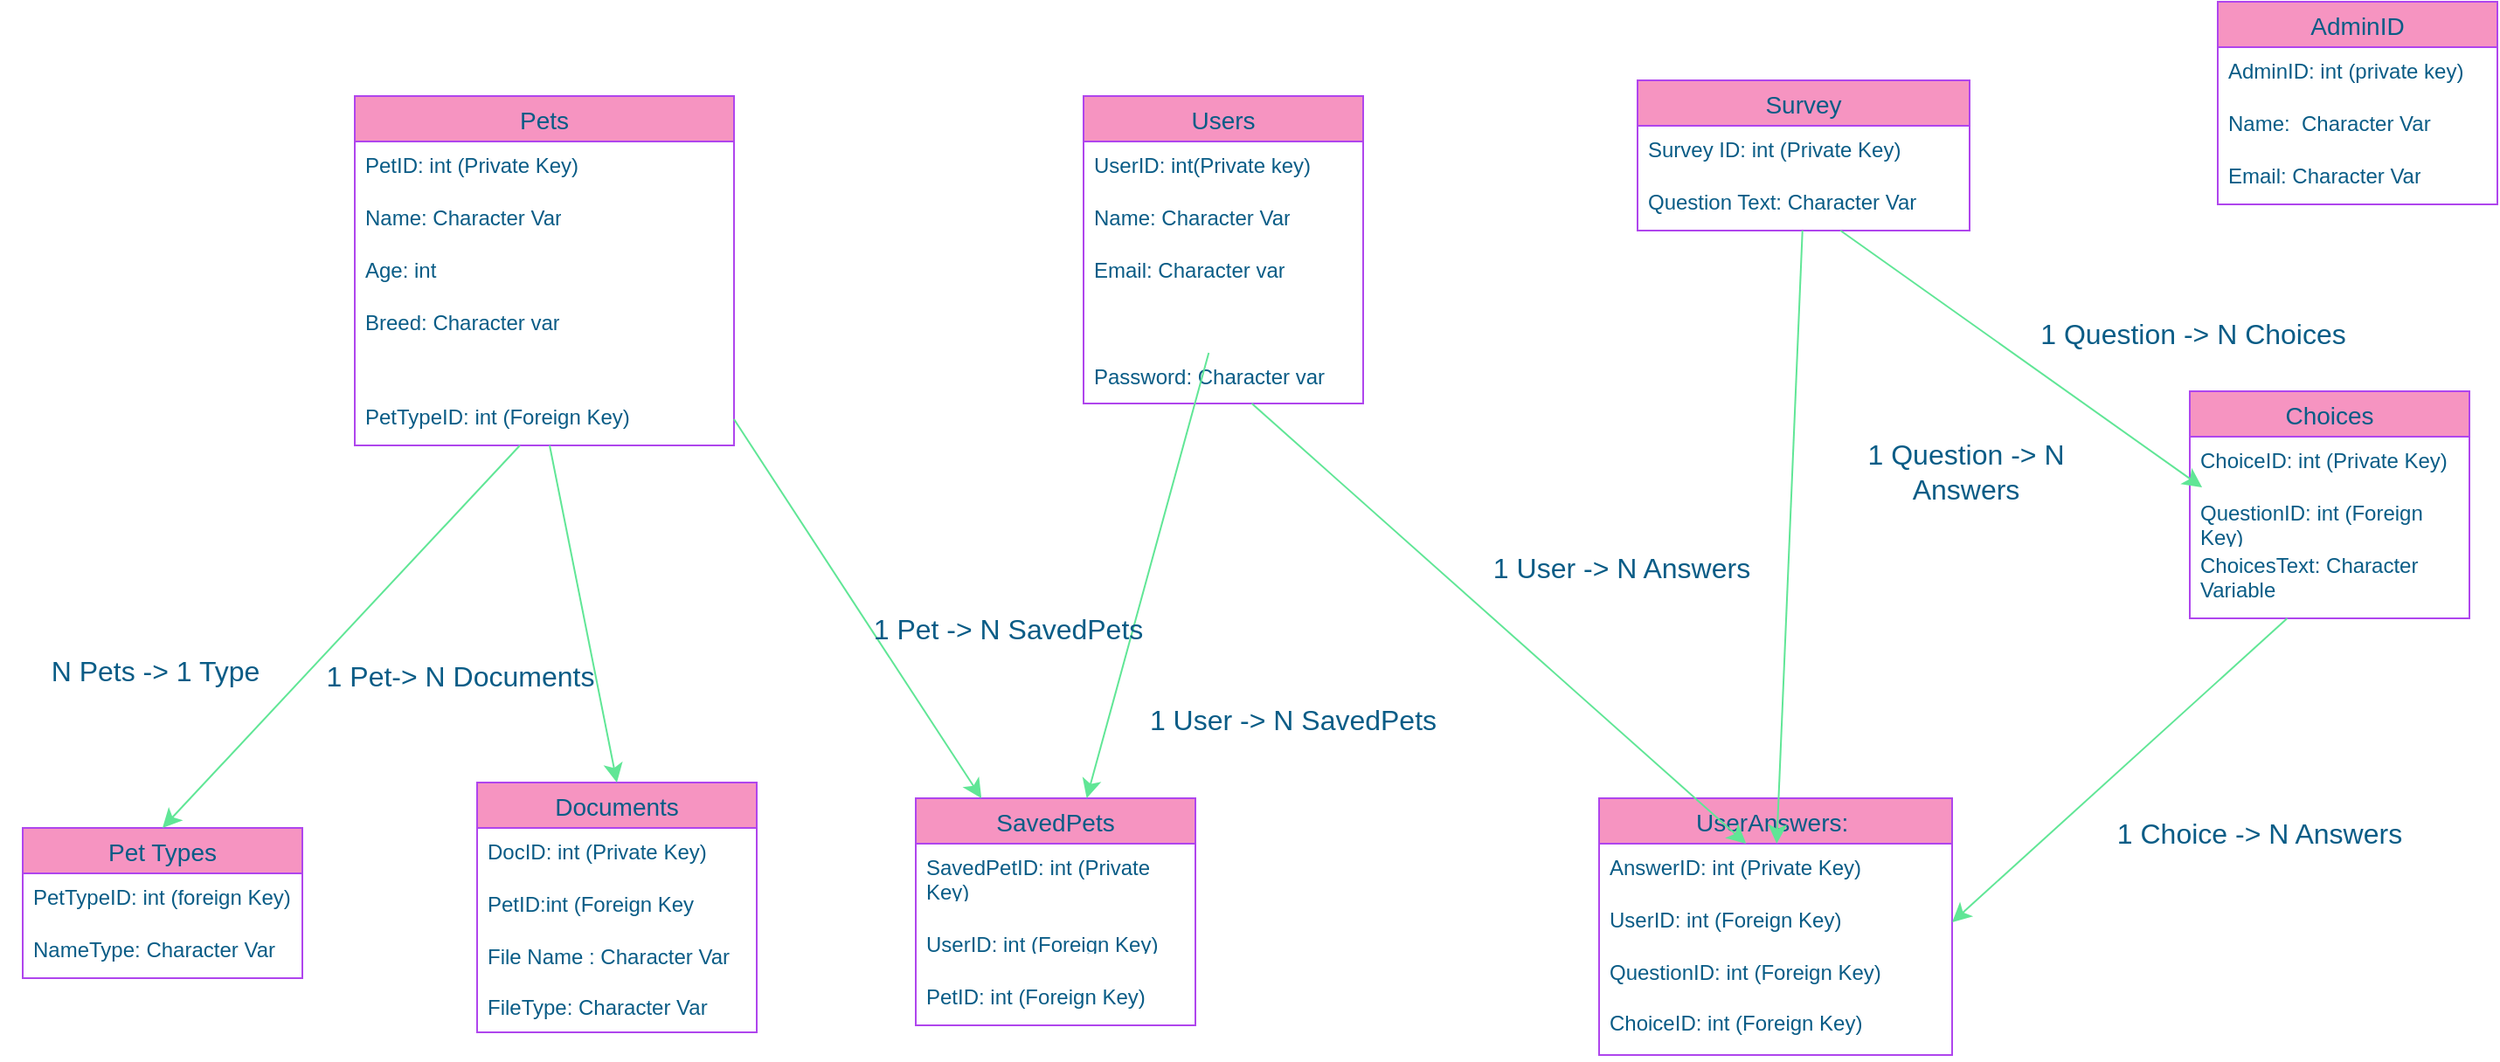 <mxfile version="26.2.5">
  <diagram name="Page-1" id="ZZi6Wik2rTdPUKv9NgyV">
    <mxGraphModel dx="1008" dy="1395" grid="0" gridSize="10" guides="1" tooltips="1" connect="1" arrows="1" fold="1" page="0" pageScale="1" pageWidth="850" pageHeight="1100" math="0" shadow="0">
      <root>
        <mxCell id="0" />
        <mxCell id="1" parent="0" />
        <mxCell id="9r3gIEYfl_OUOJbv-qVY-15" value="Users" style="swimlane;fontStyle=0;childLayout=stackLayout;horizontal=1;startSize=26;horizontalStack=0;resizeParent=1;resizeParentMax=0;resizeLast=0;collapsible=1;marginBottom=0;align=center;fontSize=14;labelBackgroundColor=none;fillColor=#F694C1;strokeColor=#AF45ED;fontColor=#095C86;" vertex="1" parent="1">
          <mxGeometry x="598" y="-141" width="160" height="176" as="geometry">
            <mxRectangle x="-6" y="-122" width="72" height="28" as="alternateBounds" />
          </mxGeometry>
        </mxCell>
        <mxCell id="9r3gIEYfl_OUOJbv-qVY-16" value="UserID: int(Private key)" style="text;strokeColor=none;fillColor=none;spacingLeft=4;spacingRight=4;overflow=hidden;rotatable=0;points=[[0,0.5],[1,0.5]];portConstraint=eastwest;fontSize=12;whiteSpace=wrap;html=1;labelBackgroundColor=none;fontColor=#095C86;" vertex="1" parent="9r3gIEYfl_OUOJbv-qVY-15">
          <mxGeometry y="26" width="160" height="30" as="geometry" />
        </mxCell>
        <mxCell id="9r3gIEYfl_OUOJbv-qVY-17" value="Name: Character Var" style="text;strokeColor=none;fillColor=none;spacingLeft=4;spacingRight=4;overflow=hidden;rotatable=0;points=[[0,0.5],[1,0.5]];portConstraint=eastwest;fontSize=12;whiteSpace=wrap;html=1;labelBackgroundColor=none;fontColor=#095C86;" vertex="1" parent="9r3gIEYfl_OUOJbv-qVY-15">
          <mxGeometry y="56" width="160" height="30" as="geometry" />
        </mxCell>
        <mxCell id="9r3gIEYfl_OUOJbv-qVY-18" value="Email: Character var" style="text;strokeColor=none;fillColor=none;spacingLeft=4;spacingRight=4;overflow=hidden;rotatable=0;points=[[0,0.5],[1,0.5]];portConstraint=eastwest;fontSize=12;whiteSpace=wrap;html=1;labelBackgroundColor=none;fontColor=#095C86;" vertex="1" parent="9r3gIEYfl_OUOJbv-qVY-15">
          <mxGeometry y="86" width="160" height="61" as="geometry" />
        </mxCell>
        <mxCell id="9r3gIEYfl_OUOJbv-qVY-20" value="Password: Character var" style="text;strokeColor=none;fillColor=none;spacingLeft=4;spacingRight=4;overflow=hidden;rotatable=0;points=[[0,0.5],[1,0.5]];portConstraint=eastwest;fontSize=12;whiteSpace=wrap;html=1;labelBackgroundColor=none;fontColor=#095C86;" vertex="1" parent="9r3gIEYfl_OUOJbv-qVY-15">
          <mxGeometry y="147" width="160" height="29" as="geometry" />
        </mxCell>
        <mxCell id="9r3gIEYfl_OUOJbv-qVY-21" value="Survey" style="swimlane;fontStyle=0;childLayout=stackLayout;horizontal=1;startSize=26;horizontalStack=0;resizeParent=1;resizeParentMax=0;resizeLast=0;collapsible=1;marginBottom=0;align=center;fontSize=14;labelBackgroundColor=none;fillColor=#F694C1;strokeColor=#AF45ED;fontColor=#095C86;" vertex="1" parent="1">
          <mxGeometry x="915" y="-150" width="190" height="86" as="geometry" />
        </mxCell>
        <mxCell id="9r3gIEYfl_OUOJbv-qVY-22" value="Survey ID: int (Private Key)" style="text;strokeColor=none;fillColor=none;spacingLeft=4;spacingRight=4;overflow=hidden;rotatable=0;points=[[0,0.5],[1,0.5]];portConstraint=eastwest;fontSize=12;whiteSpace=wrap;html=1;labelBackgroundColor=none;fontColor=#095C86;" vertex="1" parent="9r3gIEYfl_OUOJbv-qVY-21">
          <mxGeometry y="26" width="190" height="30" as="geometry" />
        </mxCell>
        <mxCell id="9r3gIEYfl_OUOJbv-qVY-23" value="Question Text: Character Var" style="text;strokeColor=none;fillColor=none;spacingLeft=4;spacingRight=4;overflow=hidden;rotatable=0;points=[[0,0.5],[1,0.5]];portConstraint=eastwest;fontSize=12;whiteSpace=wrap;html=1;labelBackgroundColor=none;fontColor=#095C86;" vertex="1" parent="9r3gIEYfl_OUOJbv-qVY-21">
          <mxGeometry y="56" width="190" height="30" as="geometry" />
        </mxCell>
        <mxCell id="9r3gIEYfl_OUOJbv-qVY-25" value="Pets" style="swimlane;fontStyle=0;childLayout=stackLayout;horizontal=1;startSize=26;horizontalStack=0;resizeParent=1;resizeParentMax=0;resizeLast=0;collapsible=1;marginBottom=0;align=center;fontSize=14;labelBackgroundColor=none;fillColor=#F694C1;strokeColor=#AF45ED;fontColor=#095C86;" vertex="1" parent="1">
          <mxGeometry x="181" y="-141" width="217" height="200" as="geometry" />
        </mxCell>
        <mxCell id="9r3gIEYfl_OUOJbv-qVY-26" value="PetID: int (Private Key)" style="text;strokeColor=none;fillColor=none;spacingLeft=4;spacingRight=4;overflow=hidden;rotatable=0;points=[[0,0.5],[1,0.5]];portConstraint=eastwest;fontSize=12;whiteSpace=wrap;html=1;labelBackgroundColor=none;fontColor=#095C86;" vertex="1" parent="9r3gIEYfl_OUOJbv-qVY-25">
          <mxGeometry y="26" width="217" height="30" as="geometry" />
        </mxCell>
        <mxCell id="9r3gIEYfl_OUOJbv-qVY-27" value="Name: Character Var" style="text;strokeColor=none;fillColor=none;spacingLeft=4;spacingRight=4;overflow=hidden;rotatable=0;points=[[0,0.5],[1,0.5]];portConstraint=eastwest;fontSize=12;whiteSpace=wrap;html=1;labelBackgroundColor=none;fontColor=#095C86;" vertex="1" parent="9r3gIEYfl_OUOJbv-qVY-25">
          <mxGeometry y="56" width="217" height="30" as="geometry" />
        </mxCell>
        <mxCell id="9r3gIEYfl_OUOJbv-qVY-28" value="Age: int" style="text;strokeColor=none;fillColor=none;spacingLeft=4;spacingRight=4;overflow=hidden;rotatable=0;points=[[0,0.5],[1,0.5]];portConstraint=eastwest;fontSize=12;whiteSpace=wrap;html=1;labelBackgroundColor=none;fontColor=#095C86;" vertex="1" parent="9r3gIEYfl_OUOJbv-qVY-25">
          <mxGeometry y="86" width="217" height="30" as="geometry" />
        </mxCell>
        <mxCell id="9r3gIEYfl_OUOJbv-qVY-30" value="Breed: Character var" style="text;strokeColor=none;fillColor=none;spacingLeft=4;spacingRight=4;overflow=hidden;rotatable=0;points=[[0,0.5],[1,0.5]];portConstraint=eastwest;fontSize=12;whiteSpace=wrap;html=1;labelBackgroundColor=none;fontColor=#095C86;" vertex="1" parent="9r3gIEYfl_OUOJbv-qVY-25">
          <mxGeometry y="116" width="217" height="54" as="geometry" />
        </mxCell>
        <mxCell id="9r3gIEYfl_OUOJbv-qVY-29" value="PetTypeID: int (Foreign Key)" style="text;strokeColor=none;fillColor=none;spacingLeft=4;spacingRight=4;overflow=hidden;rotatable=0;points=[[0,0.5],[1,0.5]];portConstraint=eastwest;fontSize=12;whiteSpace=wrap;html=1;labelBackgroundColor=none;fontColor=#095C86;" vertex="1" parent="9r3gIEYfl_OUOJbv-qVY-25">
          <mxGeometry y="170" width="217" height="30" as="geometry" />
        </mxCell>
        <mxCell id="9r3gIEYfl_OUOJbv-qVY-31" value="Pet Types" style="swimlane;fontStyle=0;childLayout=stackLayout;horizontal=1;startSize=26;horizontalStack=0;resizeParent=1;resizeParentMax=0;resizeLast=0;collapsible=1;marginBottom=0;align=center;fontSize=14;labelBackgroundColor=none;fillColor=#F694C1;strokeColor=#AF45ED;fontColor=#095C86;" vertex="1" parent="1">
          <mxGeometry x="-9" y="278" width="160" height="86" as="geometry" />
        </mxCell>
        <mxCell id="9r3gIEYfl_OUOJbv-qVY-32" value="PetTypeID: int (foreign Key)" style="text;strokeColor=none;fillColor=none;spacingLeft=4;spacingRight=4;overflow=hidden;rotatable=0;points=[[0,0.5],[1,0.5]];portConstraint=eastwest;fontSize=12;whiteSpace=wrap;html=1;labelBackgroundColor=none;fontColor=#095C86;" vertex="1" parent="9r3gIEYfl_OUOJbv-qVY-31">
          <mxGeometry y="26" width="160" height="30" as="geometry" />
        </mxCell>
        <mxCell id="9r3gIEYfl_OUOJbv-qVY-33" value="NameType: Character Var" style="text;strokeColor=none;fillColor=none;spacingLeft=4;spacingRight=4;overflow=hidden;rotatable=0;points=[[0,0.5],[1,0.5]];portConstraint=eastwest;fontSize=12;whiteSpace=wrap;html=1;labelBackgroundColor=none;fontColor=#095C86;" vertex="1" parent="9r3gIEYfl_OUOJbv-qVY-31">
          <mxGeometry y="56" width="160" height="30" as="geometry" />
        </mxCell>
        <mxCell id="9r3gIEYfl_OUOJbv-qVY-39" value="Documents" style="swimlane;fontStyle=0;childLayout=stackLayout;horizontal=1;startSize=26;horizontalStack=0;resizeParent=1;resizeParentMax=0;resizeLast=0;collapsible=1;marginBottom=0;align=center;fontSize=14;labelBackgroundColor=none;fillColor=#F694C1;strokeColor=#AF45ED;fontColor=#095C86;" vertex="1" parent="1">
          <mxGeometry x="251" y="252" width="160" height="143" as="geometry" />
        </mxCell>
        <mxCell id="9r3gIEYfl_OUOJbv-qVY-40" value="DocID: int (Private Key)" style="text;strokeColor=none;fillColor=none;spacingLeft=4;spacingRight=4;overflow=hidden;rotatable=0;points=[[0,0.5],[1,0.5]];portConstraint=eastwest;fontSize=12;whiteSpace=wrap;html=1;labelBackgroundColor=none;fontColor=#095C86;" vertex="1" parent="9r3gIEYfl_OUOJbv-qVY-39">
          <mxGeometry y="26" width="160" height="30" as="geometry" />
        </mxCell>
        <mxCell id="9r3gIEYfl_OUOJbv-qVY-41" value="PetID:int (Foreign Key" style="text;strokeColor=none;fillColor=none;spacingLeft=4;spacingRight=4;overflow=hidden;rotatable=0;points=[[0,0.5],[1,0.5]];portConstraint=eastwest;fontSize=12;whiteSpace=wrap;html=1;labelBackgroundColor=none;fontColor=#095C86;" vertex="1" parent="9r3gIEYfl_OUOJbv-qVY-39">
          <mxGeometry y="56" width="160" height="30" as="geometry" />
        </mxCell>
        <mxCell id="9r3gIEYfl_OUOJbv-qVY-42" value="File Name : Character Var&lt;div&gt;&lt;br&gt;&lt;/div&gt;&lt;div&gt;FileType: Character Var&lt;/div&gt;" style="text;strokeColor=none;fillColor=none;spacingLeft=4;spacingRight=4;overflow=hidden;rotatable=0;points=[[0,0.5],[1,0.5]];portConstraint=eastwest;fontSize=12;whiteSpace=wrap;html=1;labelBackgroundColor=none;fontColor=#095C86;" vertex="1" parent="9r3gIEYfl_OUOJbv-qVY-39">
          <mxGeometry y="86" width="160" height="57" as="geometry" />
        </mxCell>
        <mxCell id="9r3gIEYfl_OUOJbv-qVY-43" value="SavedPets" style="swimlane;fontStyle=0;childLayout=stackLayout;horizontal=1;startSize=26;horizontalStack=0;resizeParent=1;resizeParentMax=0;resizeLast=0;collapsible=1;marginBottom=0;align=center;fontSize=14;labelBackgroundColor=none;fillColor=#F694C1;strokeColor=#AF45ED;fontColor=#095C86;" vertex="1" parent="1">
          <mxGeometry x="502" y="261" width="160" height="130" as="geometry" />
        </mxCell>
        <mxCell id="9r3gIEYfl_OUOJbv-qVY-44" value="SavedPetID: int (Private Key)" style="text;strokeColor=none;fillColor=none;spacingLeft=4;spacingRight=4;overflow=hidden;rotatable=0;points=[[0,0.5],[1,0.5]];portConstraint=eastwest;fontSize=12;whiteSpace=wrap;html=1;labelBackgroundColor=none;fontColor=#095C86;" vertex="1" parent="9r3gIEYfl_OUOJbv-qVY-43">
          <mxGeometry y="26" width="160" height="30" as="geometry" />
        </mxCell>
        <mxCell id="9r3gIEYfl_OUOJbv-qVY-45" value="&lt;div&gt;&lt;br&gt;&lt;/div&gt;UserID: int (Foreign Key)" style="text;strokeColor=none;fillColor=none;spacingLeft=4;spacingRight=4;overflow=hidden;rotatable=0;points=[[0,0.5],[1,0.5]];portConstraint=eastwest;fontSize=12;whiteSpace=wrap;html=1;labelBackgroundColor=none;fontColor=#095C86;" vertex="1" parent="9r3gIEYfl_OUOJbv-qVY-43">
          <mxGeometry y="56" width="160" height="30" as="geometry" />
        </mxCell>
        <mxCell id="9r3gIEYfl_OUOJbv-qVY-46" value="&lt;div&gt;&lt;br&gt;&lt;/div&gt;PetID: int (Foreign Key)" style="text;strokeColor=none;fillColor=none;spacingLeft=4;spacingRight=4;overflow=hidden;rotatable=0;points=[[0,0.5],[1,0.5]];portConstraint=eastwest;fontSize=12;whiteSpace=wrap;html=1;labelBackgroundColor=none;fontColor=#095C86;" vertex="1" parent="9r3gIEYfl_OUOJbv-qVY-43">
          <mxGeometry y="86" width="160" height="44" as="geometry" />
        </mxCell>
        <mxCell id="9r3gIEYfl_OUOJbv-qVY-47" value="UserAnswers: " style="swimlane;fontStyle=0;childLayout=stackLayout;horizontal=1;startSize=26;horizontalStack=0;resizeParent=1;resizeParentMax=0;resizeLast=0;collapsible=1;marginBottom=0;align=center;fontSize=14;labelBackgroundColor=none;fillColor=#F694C1;strokeColor=#AF45ED;fontColor=#095C86;" vertex="1" parent="1">
          <mxGeometry x="893" y="261" width="202" height="147" as="geometry" />
        </mxCell>
        <mxCell id="9r3gIEYfl_OUOJbv-qVY-48" value="AnswerID: int (Private Key)" style="text;strokeColor=none;fillColor=none;spacingLeft=4;spacingRight=4;overflow=hidden;rotatable=0;points=[[0,0.5],[1,0.5]];portConstraint=eastwest;fontSize=12;whiteSpace=wrap;html=1;labelBackgroundColor=none;fontColor=#095C86;" vertex="1" parent="9r3gIEYfl_OUOJbv-qVY-47">
          <mxGeometry y="26" width="202" height="30" as="geometry" />
        </mxCell>
        <mxCell id="9r3gIEYfl_OUOJbv-qVY-49" value="UserID: int (Foreign Key)" style="text;strokeColor=none;fillColor=none;spacingLeft=4;spacingRight=4;overflow=hidden;rotatable=0;points=[[0,0.5],[1,0.5]];portConstraint=eastwest;fontSize=12;whiteSpace=wrap;html=1;labelBackgroundColor=none;fontColor=#095C86;" vertex="1" parent="9r3gIEYfl_OUOJbv-qVY-47">
          <mxGeometry y="56" width="202" height="30" as="geometry" />
        </mxCell>
        <mxCell id="9r3gIEYfl_OUOJbv-qVY-50" value="QuestionID: int (Foreign Key)&lt;div&gt;&lt;br&gt;&lt;/div&gt;&lt;div&gt;ChoiceID: int (Foreign Key)&lt;/div&gt;" style="text;strokeColor=none;fillColor=none;spacingLeft=4;spacingRight=4;overflow=hidden;rotatable=0;points=[[0,0.5],[1,0.5]];portConstraint=eastwest;fontSize=12;whiteSpace=wrap;html=1;labelBackgroundColor=none;fontColor=#095C86;" vertex="1" parent="9r3gIEYfl_OUOJbv-qVY-47">
          <mxGeometry y="86" width="202" height="61" as="geometry" />
        </mxCell>
        <mxCell id="9r3gIEYfl_OUOJbv-qVY-55" value="Choices" style="swimlane;fontStyle=0;childLayout=stackLayout;horizontal=1;startSize=26;horizontalStack=0;resizeParent=1;resizeParentMax=0;resizeLast=0;collapsible=1;marginBottom=0;align=center;fontSize=14;labelBackgroundColor=none;fillColor=#F694C1;strokeColor=#AF45ED;fontColor=#095C86;" vertex="1" parent="1">
          <mxGeometry x="1231" y="28" width="160" height="130" as="geometry" />
        </mxCell>
        <mxCell id="9r3gIEYfl_OUOJbv-qVY-56" value="ChoiceID: int (Private Key)" style="text;strokeColor=none;fillColor=none;spacingLeft=4;spacingRight=4;overflow=hidden;rotatable=0;points=[[0,0.5],[1,0.5]];portConstraint=eastwest;fontSize=12;whiteSpace=wrap;html=1;labelBackgroundColor=none;fontColor=#095C86;" vertex="1" parent="9r3gIEYfl_OUOJbv-qVY-55">
          <mxGeometry y="26" width="160" height="30" as="geometry" />
        </mxCell>
        <mxCell id="9r3gIEYfl_OUOJbv-qVY-57" value="&lt;div&gt;QuestionID: int (Foreign Key)&lt;/div&gt;" style="text;strokeColor=none;fillColor=none;spacingLeft=4;spacingRight=4;overflow=hidden;rotatable=0;points=[[0,0.5],[1,0.5]];portConstraint=eastwest;fontSize=12;whiteSpace=wrap;html=1;labelBackgroundColor=none;fontColor=#095C86;" vertex="1" parent="9r3gIEYfl_OUOJbv-qVY-55">
          <mxGeometry y="56" width="160" height="30" as="geometry" />
        </mxCell>
        <mxCell id="9r3gIEYfl_OUOJbv-qVY-58" value="ChoicesText: Character Variable" style="text;strokeColor=none;fillColor=none;spacingLeft=4;spacingRight=4;overflow=hidden;rotatable=0;points=[[0,0.5],[1,0.5]];portConstraint=eastwest;fontSize=12;whiteSpace=wrap;html=1;labelBackgroundColor=none;fontColor=#095C86;" vertex="1" parent="9r3gIEYfl_OUOJbv-qVY-55">
          <mxGeometry y="86" width="160" height="44" as="geometry" />
        </mxCell>
        <mxCell id="9r3gIEYfl_OUOJbv-qVY-59" style="edgeStyle=none;curved=1;rounded=0;orthogonalLoop=1;jettySize=auto;html=1;entryX=0.5;entryY=0;entryDx=0;entryDy=0;fontSize=12;startSize=8;endSize=8;labelBackgroundColor=none;strokeColor=#60E696;fontColor=default;" edge="1" parent="1" source="9r3gIEYfl_OUOJbv-qVY-29" target="9r3gIEYfl_OUOJbv-qVY-31">
          <mxGeometry relative="1" as="geometry" />
        </mxCell>
        <mxCell id="9r3gIEYfl_OUOJbv-qVY-60" style="edgeStyle=none;curved=1;rounded=0;orthogonalLoop=1;jettySize=auto;html=1;entryX=0.5;entryY=0;entryDx=0;entryDy=0;fontSize=12;startSize=8;endSize=8;labelBackgroundColor=none;strokeColor=#60E696;fontColor=default;" edge="1" parent="1" source="9r3gIEYfl_OUOJbv-qVY-29" target="9r3gIEYfl_OUOJbv-qVY-39">
          <mxGeometry relative="1" as="geometry" />
        </mxCell>
        <mxCell id="9r3gIEYfl_OUOJbv-qVY-61" style="edgeStyle=none;curved=1;rounded=0;orthogonalLoop=1;jettySize=auto;html=1;exitX=1;exitY=0.5;exitDx=0;exitDy=0;fontSize=12;startSize=8;endSize=8;labelBackgroundColor=none;strokeColor=#60E696;fontColor=default;" edge="1" parent="1" source="9r3gIEYfl_OUOJbv-qVY-29" target="9r3gIEYfl_OUOJbv-qVY-43">
          <mxGeometry relative="1" as="geometry" />
        </mxCell>
        <mxCell id="9r3gIEYfl_OUOJbv-qVY-62" style="edgeStyle=none;curved=1;rounded=0;orthogonalLoop=1;jettySize=auto;html=1;fontSize=12;startSize=8;endSize=8;labelBackgroundColor=none;strokeColor=#60E696;fontColor=default;" edge="1" parent="1" source="9r3gIEYfl_OUOJbv-qVY-18" target="9r3gIEYfl_OUOJbv-qVY-43">
          <mxGeometry relative="1" as="geometry" />
        </mxCell>
        <mxCell id="9r3gIEYfl_OUOJbv-qVY-63" style="edgeStyle=none;curved=1;rounded=0;orthogonalLoop=1;jettySize=auto;html=1;fontSize=12;startSize=8;endSize=8;labelBackgroundColor=none;strokeColor=#60E696;fontColor=default;" edge="1" parent="1" source="9r3gIEYfl_OUOJbv-qVY-20" target="9r3gIEYfl_OUOJbv-qVY-48">
          <mxGeometry relative="1" as="geometry" />
        </mxCell>
        <mxCell id="9r3gIEYfl_OUOJbv-qVY-64" style="edgeStyle=none;curved=1;rounded=0;orthogonalLoop=1;jettySize=auto;html=1;fontSize=12;startSize=8;endSize=8;labelBackgroundColor=none;strokeColor=#60E696;fontColor=default;" edge="1" parent="1" source="9r3gIEYfl_OUOJbv-qVY-23" target="9r3gIEYfl_OUOJbv-qVY-48">
          <mxGeometry relative="1" as="geometry" />
        </mxCell>
        <mxCell id="9r3gIEYfl_OUOJbv-qVY-65" style="edgeStyle=none;curved=1;rounded=0;orthogonalLoop=1;jettySize=auto;html=1;entryX=0.044;entryY=0.967;entryDx=0;entryDy=0;entryPerimeter=0;fontSize=12;startSize=8;endSize=8;labelBackgroundColor=none;strokeColor=#60E696;fontColor=default;" edge="1" parent="1" source="9r3gIEYfl_OUOJbv-qVY-23" target="9r3gIEYfl_OUOJbv-qVY-56">
          <mxGeometry relative="1" as="geometry" />
        </mxCell>
        <mxCell id="9r3gIEYfl_OUOJbv-qVY-66" value="AdminID" style="swimlane;fontStyle=0;childLayout=stackLayout;horizontal=1;startSize=26;horizontalStack=0;resizeParent=1;resizeParentMax=0;resizeLast=0;collapsible=1;marginBottom=0;align=center;fontSize=14;labelBackgroundColor=none;fillColor=#F694C1;strokeColor=#AF45ED;fontColor=#095C86;" vertex="1" parent="1">
          <mxGeometry x="1247" y="-195" width="160" height="116" as="geometry" />
        </mxCell>
        <mxCell id="9r3gIEYfl_OUOJbv-qVY-67" value="AdminID: int (private key)" style="text;strokeColor=none;fillColor=none;spacingLeft=4;spacingRight=4;overflow=hidden;rotatable=0;points=[[0,0.5],[1,0.5]];portConstraint=eastwest;fontSize=12;whiteSpace=wrap;html=1;labelBackgroundColor=none;fontColor=#095C86;" vertex="1" parent="9r3gIEYfl_OUOJbv-qVY-66">
          <mxGeometry y="26" width="160" height="30" as="geometry" />
        </mxCell>
        <mxCell id="9r3gIEYfl_OUOJbv-qVY-68" value="Name: &amp;nbsp;Character Var" style="text;strokeColor=none;fillColor=none;spacingLeft=4;spacingRight=4;overflow=hidden;rotatable=0;points=[[0,0.5],[1,0.5]];portConstraint=eastwest;fontSize=12;whiteSpace=wrap;html=1;labelBackgroundColor=none;fontColor=#095C86;" vertex="1" parent="9r3gIEYfl_OUOJbv-qVY-66">
          <mxGeometry y="56" width="160" height="30" as="geometry" />
        </mxCell>
        <mxCell id="9r3gIEYfl_OUOJbv-qVY-69" value="Email: Character Var" style="text;strokeColor=none;fillColor=none;spacingLeft=4;spacingRight=4;overflow=hidden;rotatable=0;points=[[0,0.5],[1,0.5]];portConstraint=eastwest;fontSize=12;whiteSpace=wrap;html=1;labelBackgroundColor=none;fontColor=#095C86;" vertex="1" parent="9r3gIEYfl_OUOJbv-qVY-66">
          <mxGeometry y="86" width="160" height="30" as="geometry" />
        </mxCell>
        <mxCell id="9r3gIEYfl_OUOJbv-qVY-70" value="N Pets -&amp;gt; 1 Type" style="text;strokeColor=none;fillColor=none;html=1;align=center;verticalAlign=middle;whiteSpace=wrap;rounded=0;fontSize=16;labelBackgroundColor=none;fontColor=#095C86;" vertex="1" parent="1">
          <mxGeometry x="-22" y="173" width="178" height="30" as="geometry" />
        </mxCell>
        <mxCell id="9r3gIEYfl_OUOJbv-qVY-71" value="1 Pet-&amp;gt; N Documents" style="text;strokeColor=none;fillColor=none;html=1;align=center;verticalAlign=middle;whiteSpace=wrap;rounded=0;fontSize=16;labelBackgroundColor=none;fontColor=#095C86;" vertex="1" parent="1">
          <mxGeometry x="161" y="176" width="161" height="30" as="geometry" />
        </mxCell>
        <mxCell id="9r3gIEYfl_OUOJbv-qVY-72" value="1 Pet -&amp;gt; N SavedPets" style="text;strokeColor=none;fillColor=none;html=1;align=center;verticalAlign=middle;whiteSpace=wrap;rounded=0;fontSize=16;labelBackgroundColor=none;fontColor=#095C86;" vertex="1" parent="1">
          <mxGeometry x="466" y="149" width="178" height="30" as="geometry" />
        </mxCell>
        <mxCell id="9r3gIEYfl_OUOJbv-qVY-73" value="1 User -&amp;gt; N SavedPets" style="text;strokeColor=none;fillColor=none;html=1;align=center;verticalAlign=middle;whiteSpace=wrap;rounded=0;fontSize=16;labelBackgroundColor=none;fontColor=#095C86;" vertex="1" parent="1">
          <mxGeometry x="629" y="201" width="178" height="30" as="geometry" />
        </mxCell>
        <mxCell id="9r3gIEYfl_OUOJbv-qVY-74" value="1 User -&amp;gt; N Answers" style="text;strokeColor=none;fillColor=none;html=1;align=center;verticalAlign=middle;whiteSpace=wrap;rounded=0;fontSize=16;labelBackgroundColor=none;fontColor=#095C86;" vertex="1" parent="1">
          <mxGeometry x="817" y="114" width="178" height="30" as="geometry" />
        </mxCell>
        <mxCell id="9r3gIEYfl_OUOJbv-qVY-75" style="edgeStyle=none;curved=1;rounded=0;orthogonalLoop=1;jettySize=auto;html=1;entryX=1;entryY=0.5;entryDx=0;entryDy=0;fontSize=12;startSize=8;endSize=8;labelBackgroundColor=none;strokeColor=#60E696;fontColor=default;" edge="1" parent="1" source="9r3gIEYfl_OUOJbv-qVY-58" target="9r3gIEYfl_OUOJbv-qVY-49">
          <mxGeometry relative="1" as="geometry" />
        </mxCell>
        <mxCell id="9r3gIEYfl_OUOJbv-qVY-76" value="1 Question -&amp;gt; N Answers" style="text;strokeColor=none;fillColor=none;html=1;align=center;verticalAlign=middle;whiteSpace=wrap;rounded=0;fontSize=16;labelBackgroundColor=none;fontColor=#095C86;" vertex="1" parent="1">
          <mxGeometry x="1014" y="59" width="178" height="30" as="geometry" />
        </mxCell>
        <mxCell id="9r3gIEYfl_OUOJbv-qVY-77" value="1 Question -&amp;gt; N Choices" style="text;strokeColor=none;fillColor=none;html=1;align=center;verticalAlign=middle;whiteSpace=wrap;rounded=0;fontSize=16;labelBackgroundColor=none;fontColor=#095C86;" vertex="1" parent="1">
          <mxGeometry x="1144" y="-20" width="178" height="30" as="geometry" />
        </mxCell>
        <mxCell id="9r3gIEYfl_OUOJbv-qVY-78" value="1 Choice -&amp;gt; N Answers" style="text;strokeColor=none;fillColor=none;html=1;align=center;verticalAlign=middle;whiteSpace=wrap;rounded=0;fontSize=16;labelBackgroundColor=none;fontColor=#095C86;" vertex="1" parent="1">
          <mxGeometry x="1182" y="266" width="178" height="30" as="geometry" />
        </mxCell>
      </root>
    </mxGraphModel>
  </diagram>
</mxfile>
